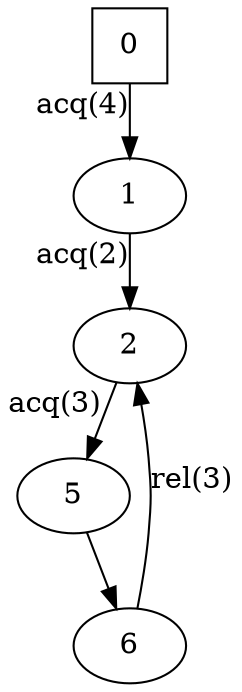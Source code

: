 digraph auto_4{
0[shape=square];
1;
2;
5;
6;
1 -> 2[xlabel="acq(2)"];
6 -> 2[xlabel="rel(3)"];
0 -> 1[xlabel="acq(4)"];
2 -> 5[xlabel="acq(3)"];
5 -> 6;
}

